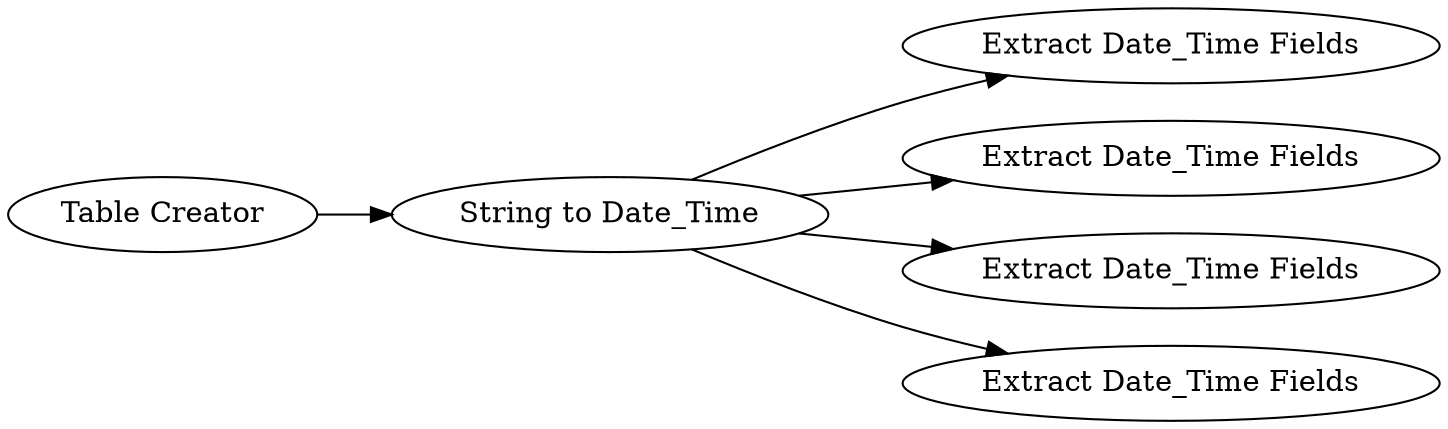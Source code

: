 digraph {
	2 -> 6
	2 -> 7
	1 -> 2
	2 -> 5
	2 -> 4
	5 [label="Extract Date_Time Fields"]
	1 [label="Table Creator"]
	7 [label="Extract Date_Time Fields"]
	4 [label="Extract Date_Time Fields"]
	6 [label="Extract Date_Time Fields"]
	2 [label="String to Date_Time"]
	rankdir=LR
}
